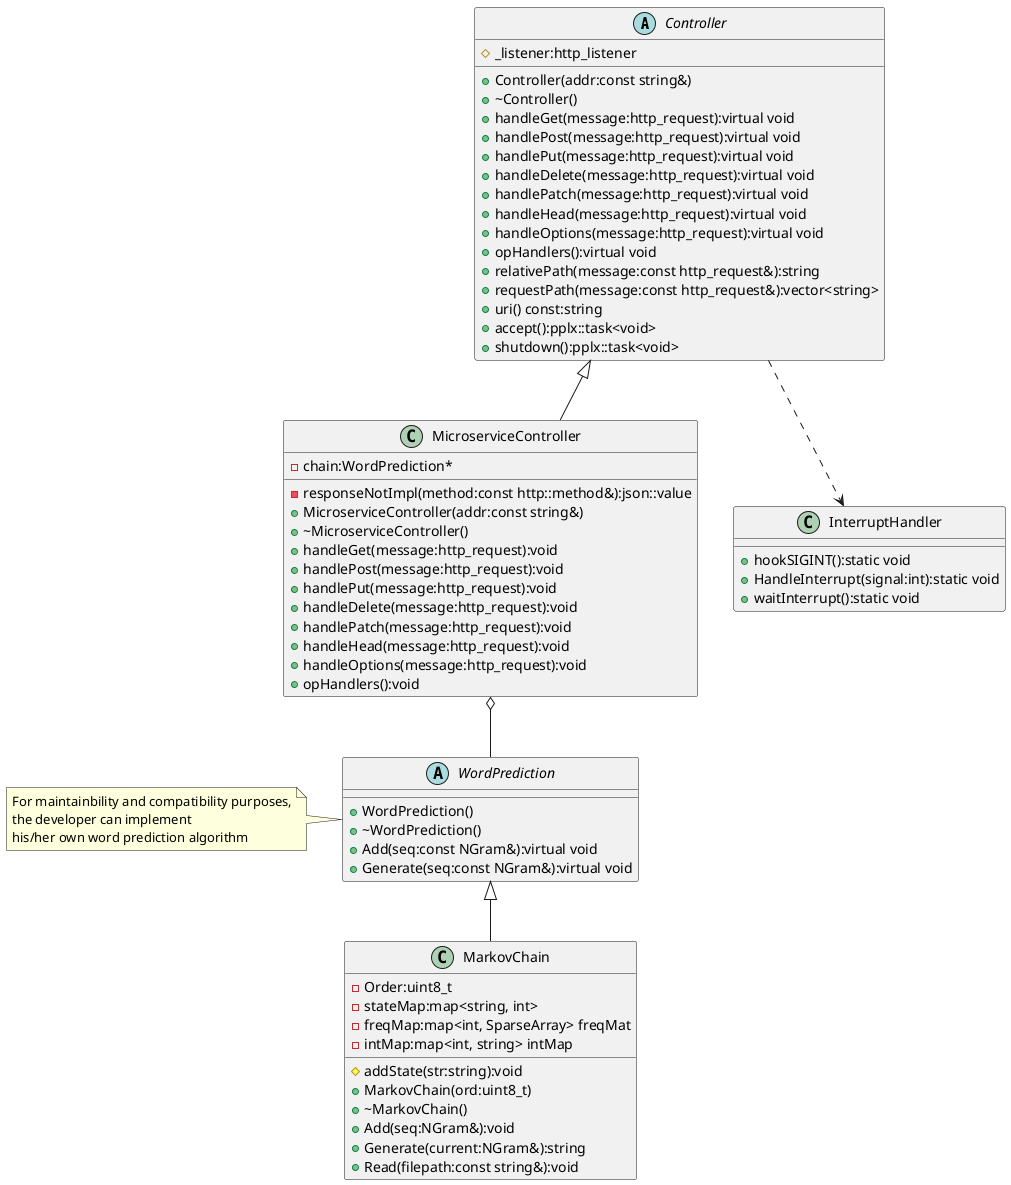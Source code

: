@startuml Markov Playground

skinparam classFontSize 16
skinparam ClassAttributeFontSize 14

abstract Controller {
    #_listener:http_listener
    +Controller(addr:const string&)
    +~Controller()
    +handleGet(message:http_request):virtual void
    +handlePost(message:http_request):virtual void
    +handlePut(message:http_request):virtual void
    +handleDelete(message:http_request):virtual void
    +handlePatch(message:http_request):virtual void
    +handleHead(message:http_request):virtual void
    +handleOptions(message:http_request):virtual void
    +opHandlers():virtual void
    +relativePath(message:const http_request&):string
    +requestPath(message:const http_request&):vector<string>
    +uri() const:string
    +accept():pplx::task<void>
    +shutdown():pplx::task<void>
}

class MicroserviceController {
    -chain:WordPrediction*
    -responseNotImpl(method:const http::method&):json::value
    +MicroserviceController(addr:const string&)
    +~MicroserviceController()
    +handleGet(message:http_request):void
    +handlePost(message:http_request):void
    +handlePut(message:http_request):void
    +handleDelete(message:http_request):void
    +handlePatch(message:http_request):void
    +handleHead(message:http_request):void
    +handleOptions(message:http_request):void
    +opHandlers():void
}

class InterruptHandler {
    +hookSIGINT():static void
    +HandleInterrupt(signal:int):static void
    +waitInterrupt():static void
}

Controller <|-- MicroserviceController
Controller ..> InterruptHandler

abstract class WordPrediction {
    +WordPrediction()
    +~WordPrediction()
    +Add(seq:const NGram&):virtual void
    +Generate(seq:const NGram&):virtual void
}

Class MarkovChain {
    -Order:uint8_t
    -stateMap:map<string, int>
    -freqMap:map<int, SparseArray> freqMat
    -intMap:map<int, string> intMap
    #addState(str:string):void
    +MarkovChain(ord:uint8_t)
    +~MarkovChain()
    +Add(seq:NGram&):void
    +Generate(current:NGram&):string
    +Read(filepath:const string&):void
}

' Word prediction
WordPrediction <|-- MarkovChain

MicroserviceController o-- WordPrediction

note left of WordPrediction : For maintainbility and compatibility purposes,\nthe developer can implement\nhis/her own word prediction algorithm

@enduml